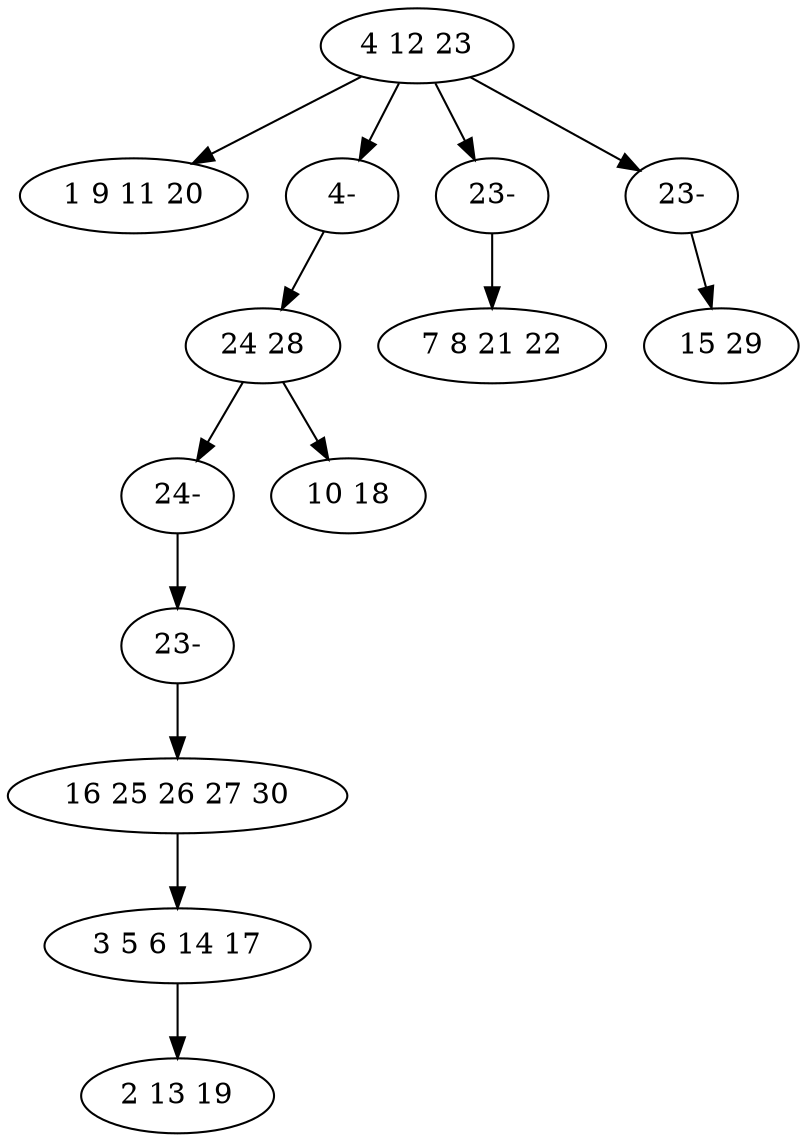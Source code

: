 digraph true_tree {
	"0" -> "1"
	"0" -> "10"
	"2" -> "11"
	"0" -> "12"
	"0" -> "9"
	"3" -> "6"
	"2" -> "7"
	"6" -> "8"
	"9" -> "5"
	"10" -> "2"
	"11" -> "13"
	"12" -> "4"
	"13" -> "3"
	"0" [label="4 12 23"];
	"1" [label="1 9 11 20"];
	"2" [label="24 28"];
	"3" [label="16 25 26 27 30"];
	"4" [label="7 8 21 22"];
	"5" [label="15 29"];
	"6" [label="3 5 6 14 17"];
	"7" [label="10 18"];
	"8" [label="2 13 19"];
	"9" [label="23-"];
	"10" [label="4-"];
	"11" [label="24-"];
	"12" [label="23-"];
	"13" [label="23-"];
}
